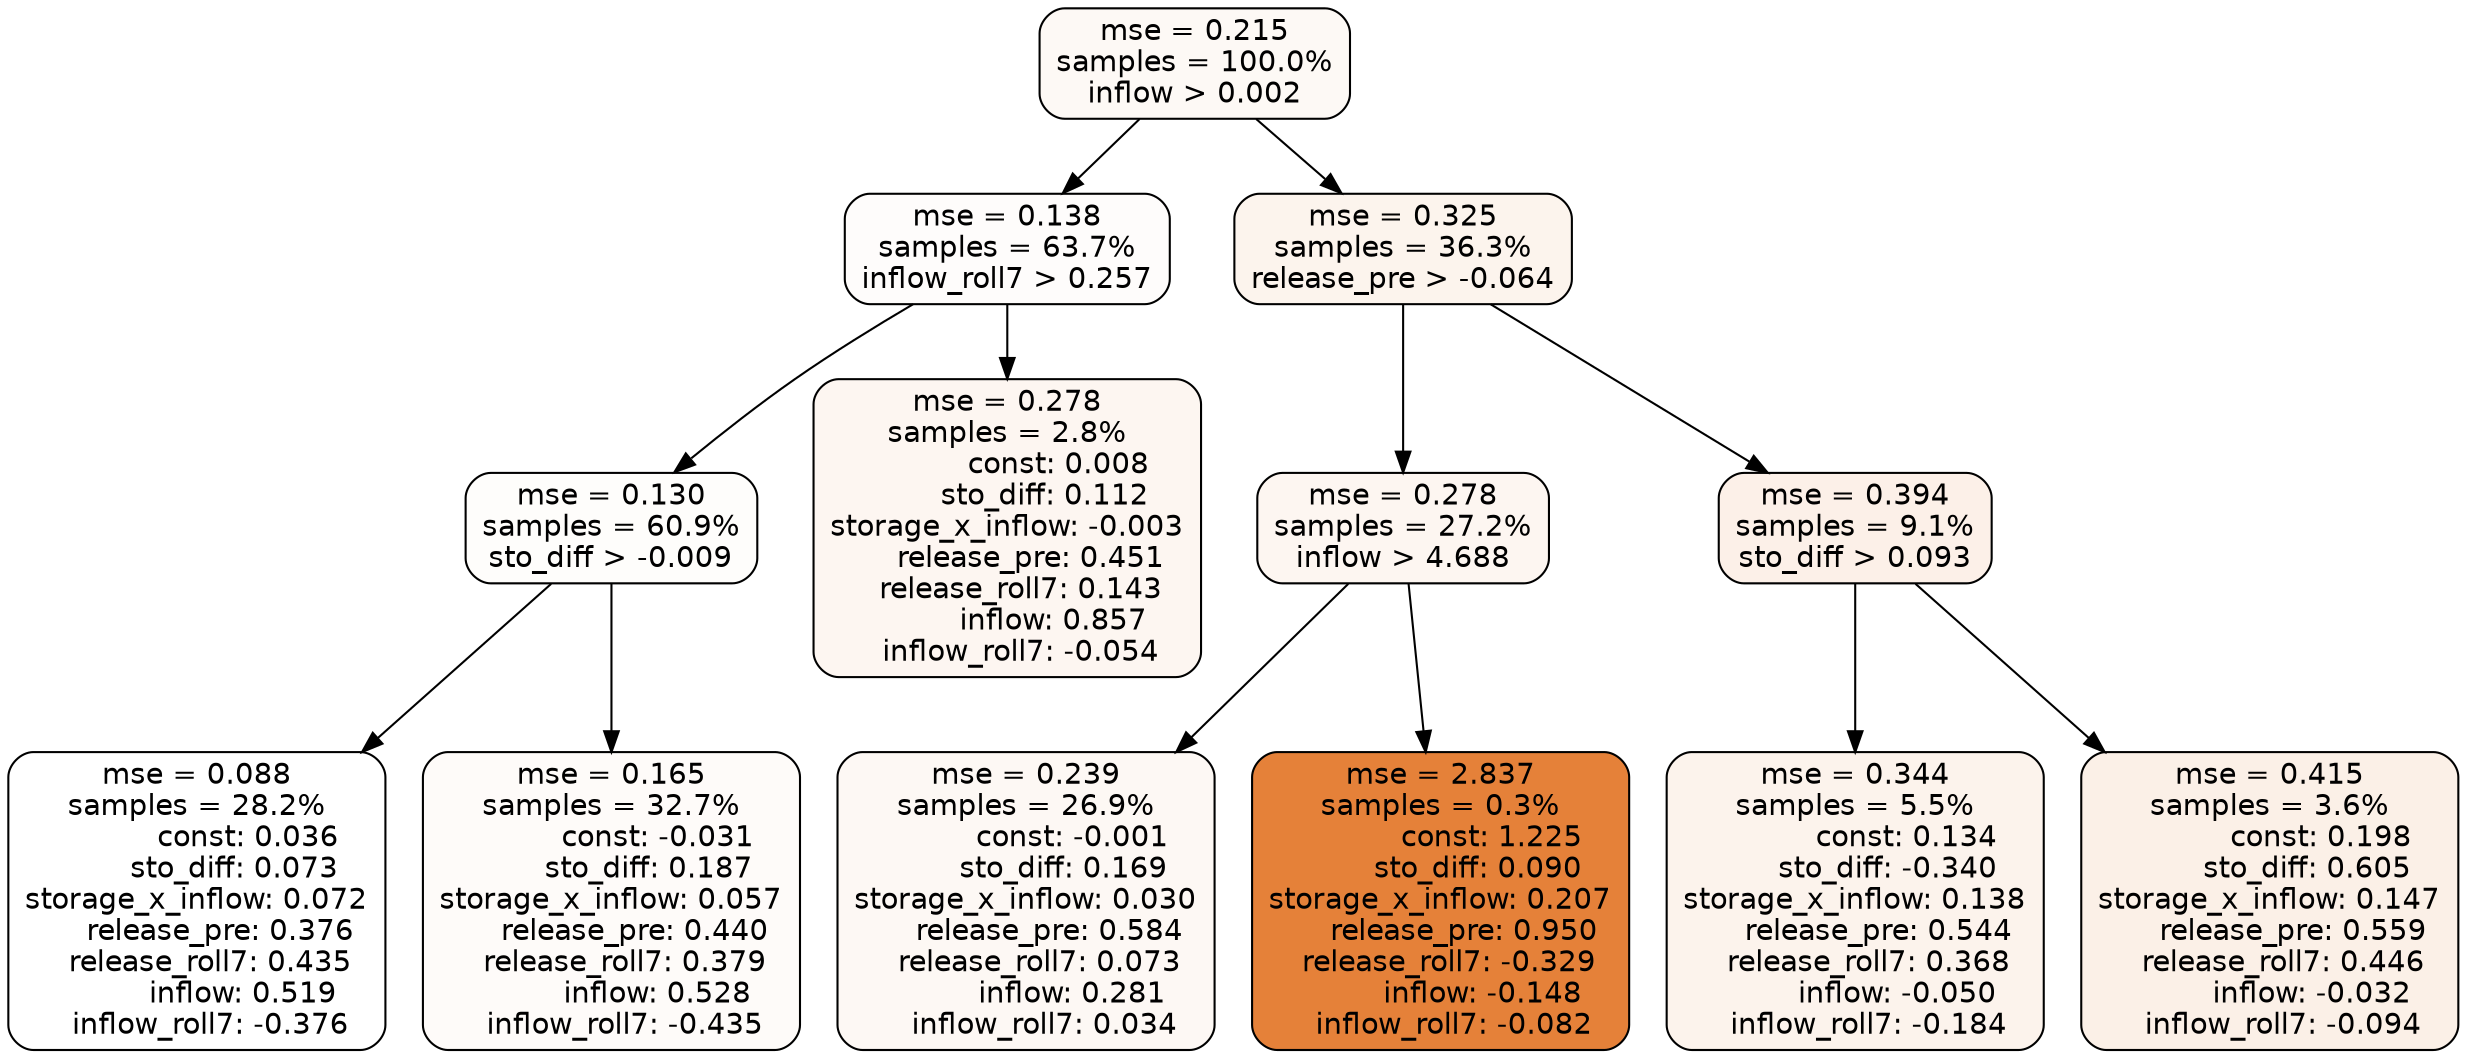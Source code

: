 digraph tree {
node [shape=rectangle, style="filled, rounded", color="black", fontname=helvetica] ;
edge [fontname=helvetica] ;
	"0" [label="mse = 0.215
samples = 100.0%
inflow > 0.002", fillcolor="#fdf9f5"]
	"1" [label="mse = 0.138
samples = 63.7%
inflow_roll7 > 0.257", fillcolor="#fefcfb"]
	"6" [label="mse = 0.325
samples = 36.3%
release_pre > -0.064", fillcolor="#fcf4ed"]
	"2" [label="mse = 0.130
samples = 60.9%
sto_diff > -0.009", fillcolor="#fefdfb"]
	"5" [label="mse = 0.278
samples = 2.8%
           const: 0.008
        sto_diff: 0.112
storage_x_inflow: -0.003
     release_pre: 0.451
   release_roll7: 0.143
          inflow: 0.857
   inflow_roll7: -0.054", fillcolor="#fdf6f1"]
	"10" [label="mse = 0.278
samples = 27.2%
inflow > 4.688", fillcolor="#fdf6f1"]
	"7" [label="mse = 0.394
samples = 9.1%
sto_diff > 0.093", fillcolor="#fcf0e8"]
	"4" [label="mse = 0.088
samples = 28.2%
           const: 0.036
        sto_diff: 0.073
storage_x_inflow: 0.072
     release_pre: 0.376
   release_roll7: 0.435
          inflow: 0.519
   inflow_roll7: -0.376", fillcolor="#ffffff"]
	"3" [label="mse = 0.165
samples = 32.7%
          const: -0.031
        sto_diff: 0.187
storage_x_inflow: 0.057
     release_pre: 0.440
   release_roll7: 0.379
          inflow: 0.528
   inflow_roll7: -0.435", fillcolor="#fefbf9"]
	"11" [label="mse = 0.239
samples = 26.9%
          const: -0.001
        sto_diff: 0.169
storage_x_inflow: 0.030
     release_pre: 0.584
   release_roll7: 0.073
          inflow: 0.281
    inflow_roll7: 0.034", fillcolor="#fdf8f4"]
	"12" [label="mse = 2.837
samples = 0.3%
           const: 1.225
        sto_diff: 0.090
storage_x_inflow: 0.207
     release_pre: 0.950
  release_roll7: -0.329
         inflow: -0.148
   inflow_roll7: -0.082", fillcolor="#e58139"]
	"8" [label="mse = 0.344
samples = 5.5%
           const: 0.134
       sto_diff: -0.340
storage_x_inflow: 0.138
     release_pre: 0.544
   release_roll7: 0.368
         inflow: -0.050
   inflow_roll7: -0.184", fillcolor="#fcf3ec"]
	"9" [label="mse = 0.415
samples = 3.6%
           const: 0.198
        sto_diff: 0.605
storage_x_inflow: 0.147
     release_pre: 0.559
   release_roll7: 0.446
         inflow: -0.032
   inflow_roll7: -0.094", fillcolor="#fbf0e7"]

	"0" -> "1"
	"0" -> "6"
	"1" -> "2"
	"1" -> "5"
	"6" -> "7"
	"6" -> "10"
	"2" -> "3"
	"2" -> "4"
	"10" -> "11"
	"10" -> "12"
	"7" -> "8"
	"7" -> "9"
}